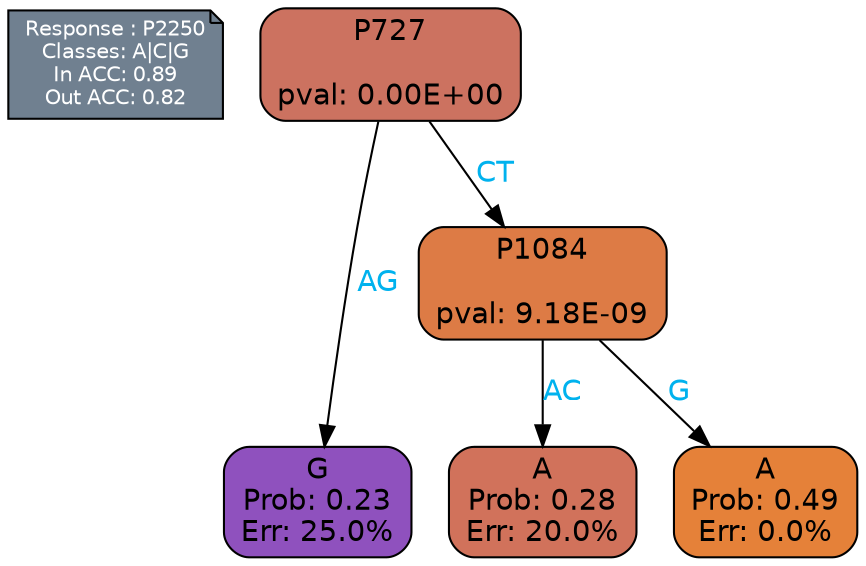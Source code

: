 digraph Tree {
node [shape=box, style="filled, rounded", color="black", fontname=helvetica] ;
graph [ranksep=equally, splines=polylines, bgcolor=transparent, dpi=600] ;
edge [fontname=helvetica] ;
LEGEND [label="Response : P2250
Classes: A|C|G
In ACC: 0.89
Out ACC: 0.82
",shape=note,align=left,style=filled,fillcolor="slategray",fontcolor="white",fontsize=10];1 [label="P727

pval: 0.00E+00", fillcolor="#cc7260"] ;
2 [label="G
Prob: 0.23
Err: 25.0%", fillcolor="#8f51be"] ;
3 [label="P1084

pval: 9.18E-09", fillcolor="#dd7b45"] ;
4 [label="A
Prob: 0.28
Err: 20.0%", fillcolor="#d1725b"] ;
5 [label="A
Prob: 0.49
Err: 0.0%", fillcolor="#e58139"] ;
1 -> 2 [label="AG",fontcolor=deepskyblue2] ;
1 -> 3 [label="CT",fontcolor=deepskyblue2] ;
3 -> 4 [label="AC",fontcolor=deepskyblue2] ;
3 -> 5 [label="G",fontcolor=deepskyblue2] ;
{rank = same; 2;4;5;}{rank = same; LEGEND;1;}}